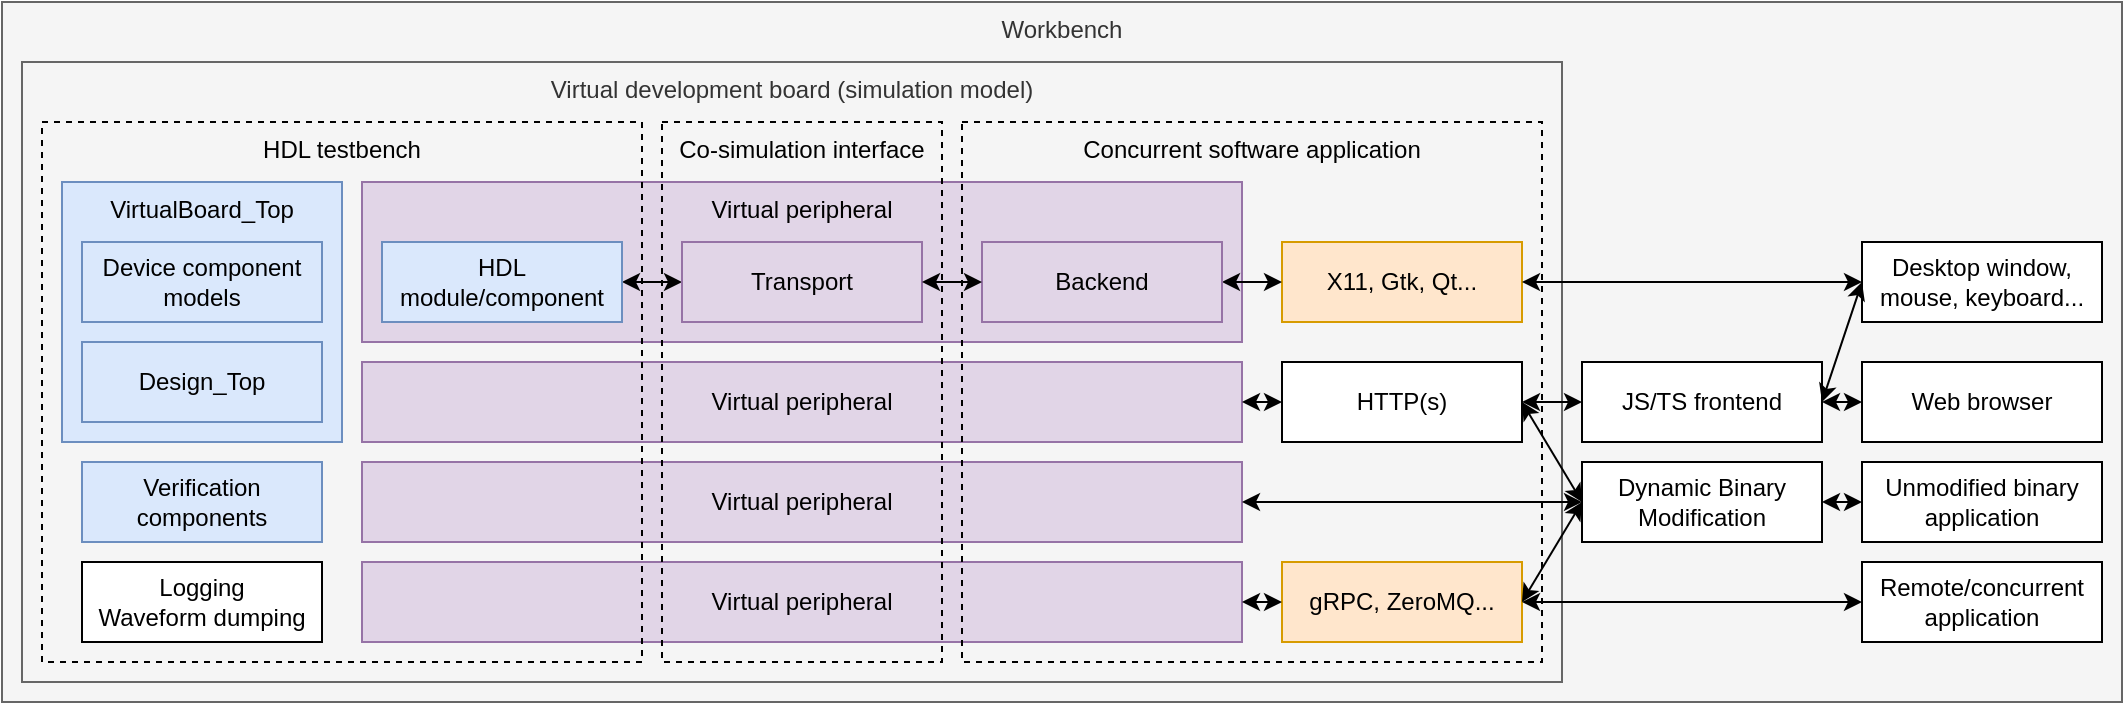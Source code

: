 <mxfile version="13.5.7" type="device"><diagram id="oqnpoD8kYhTn3gozZhe6" name="Page-1"><mxGraphModel dx="1185" dy="685" grid="1" gridSize="10" guides="1" tooltips="1" connect="1" arrows="1" fold="1" page="1" pageScale="1" pageWidth="3300" pageHeight="4681" math="0" shadow="0"><root><mxCell id="0"/><mxCell id="1" parent="0"/><mxCell id="05NkEbfnFQ9RnBVSK0y0-47" value="Workbench" style="rounded=0;whiteSpace=wrap;html=1;verticalAlign=top;fillColor=#f5f5f5;strokeColor=#666666;fontColor=#333333;" vertex="1" parent="1"><mxGeometry x="310" y="320" width="1060" height="350" as="geometry"/></mxCell><mxCell id="05NkEbfnFQ9RnBVSK0y0-17" value="Virtual development board (simulation model)" style="rounded=0;whiteSpace=wrap;html=1;verticalAlign=top;fillColor=#f5f5f5;strokeColor=#666666;fontColor=#333333;" vertex="1" parent="1"><mxGeometry x="320" y="350" width="770" height="310" as="geometry"/></mxCell><mxCell id="05NkEbfnFQ9RnBVSK0y0-8" value="Virtual peripheral" style="rounded=0;whiteSpace=wrap;html=1;verticalAlign=top;fillColor=#e1d5e7;strokeColor=#9673a6;" vertex="1" parent="1"><mxGeometry x="490" y="410" width="440" height="80" as="geometry"/></mxCell><mxCell id="05NkEbfnFQ9RnBVSK0y0-9" value="Virtual peripheral" style="rounded=0;whiteSpace=wrap;html=1;verticalAlign=middle;fillColor=#e1d5e7;strokeColor=#9673a6;" vertex="1" parent="1"><mxGeometry x="490" y="500" width="440" height="40" as="geometry"/></mxCell><mxCell id="05NkEbfnFQ9RnBVSK0y0-13" value="Virtual peripheral" style="rounded=0;whiteSpace=wrap;html=1;verticalAlign=middle;fillColor=#e1d5e7;strokeColor=#9673a6;" vertex="1" parent="1"><mxGeometry x="490" y="550" width="440" height="40" as="geometry"/></mxCell><mxCell id="05NkEbfnFQ9RnBVSK0y0-20" value="Dynamic Binary Modification" style="rounded=0;whiteSpace=wrap;html=1;verticalAlign=middle;" vertex="1" parent="1"><mxGeometry x="1100" y="550" width="120" height="40" as="geometry"/></mxCell><mxCell id="05NkEbfnFQ9RnBVSK0y0-21" value="HTTP(s)" style="rounded=0;whiteSpace=wrap;html=1;verticalAlign=middle;" vertex="1" parent="1"><mxGeometry x="950" y="500" width="120" height="40" as="geometry"/></mxCell><mxCell id="05NkEbfnFQ9RnBVSK0y0-22" value="JS/TS frontend" style="rounded=0;whiteSpace=wrap;html=1;verticalAlign=middle;" vertex="1" parent="1"><mxGeometry x="1100" y="500" width="120" height="40" as="geometry"/></mxCell><mxCell id="05NkEbfnFQ9RnBVSK0y0-23" value="X11, Gtk, Qt..." style="rounded=0;whiteSpace=wrap;html=1;verticalAlign=middle;fillColor=#ffe6cc;strokeColor=#d79b00;" vertex="1" parent="1"><mxGeometry x="950" y="440" width="120" height="40" as="geometry"/></mxCell><mxCell id="05NkEbfnFQ9RnBVSK0y0-24" value="Desktop window,&lt;br&gt;mouse, keyboard..." style="rounded=0;whiteSpace=wrap;html=1;verticalAlign=middle;" vertex="1" parent="1"><mxGeometry x="1240" y="440" width="120" height="40" as="geometry"/></mxCell><mxCell id="05NkEbfnFQ9RnBVSK0y0-25" value="Unmodified binary application" style="rounded=0;whiteSpace=wrap;html=1;verticalAlign=middle;" vertex="1" parent="1"><mxGeometry x="1240" y="550" width="120" height="40" as="geometry"/></mxCell><mxCell id="05NkEbfnFQ9RnBVSK0y0-26" value="Virtual peripheral" style="rounded=0;whiteSpace=wrap;html=1;verticalAlign=middle;fillColor=#e1d5e7;strokeColor=#9673a6;" vertex="1" parent="1"><mxGeometry x="490" y="600" width="440" height="40" as="geometry"/></mxCell><mxCell id="05NkEbfnFQ9RnBVSK0y0-27" value="gRPC, ZeroMQ..." style="rounded=0;whiteSpace=wrap;html=1;verticalAlign=middle;fillColor=#ffe6cc;strokeColor=#d79b00;" vertex="1" parent="1"><mxGeometry x="950" y="600" width="120" height="40" as="geometry"/></mxCell><mxCell id="05NkEbfnFQ9RnBVSK0y0-28" value="Remote/concurrent&lt;br&gt;application" style="rounded=0;whiteSpace=wrap;html=1;verticalAlign=middle;" vertex="1" parent="1"><mxGeometry x="1240" y="600" width="120" height="40" as="geometry"/></mxCell><mxCell id="05NkEbfnFQ9RnBVSK0y0-30" value="" style="endArrow=classic;startArrow=classic;html=1;entryX=0;entryY=0.5;entryDx=0;entryDy=0;exitX=1;exitY=0.5;exitDx=0;exitDy=0;fillColor=#ffe6cc;" edge="1" parent="1" target="05NkEbfnFQ9RnBVSK0y0-27"><mxGeometry width="50" height="50" relative="1" as="geometry"><mxPoint x="930" y="620" as="sourcePoint"/><mxPoint x="880" y="740" as="targetPoint"/></mxGeometry></mxCell><mxCell id="05NkEbfnFQ9RnBVSK0y0-31" value="" style="endArrow=classic;startArrow=classic;html=1;entryX=0;entryY=0.5;entryDx=0;entryDy=0;exitX=1;exitY=0.5;exitDx=0;exitDy=0;" edge="1" parent="1" source="05NkEbfnFQ9RnBVSK0y0-27" target="05NkEbfnFQ9RnBVSK0y0-28"><mxGeometry width="50" height="50" relative="1" as="geometry"><mxPoint x="940" y="630" as="sourcePoint"/><mxPoint x="1100" y="630" as="targetPoint"/></mxGeometry></mxCell><mxCell id="05NkEbfnFQ9RnBVSK0y0-32" value="" style="endArrow=classic;startArrow=classic;html=1;entryX=0;entryY=0.5;entryDx=0;entryDy=0;exitX=1;exitY=0.5;exitDx=0;exitDy=0;" edge="1" parent="1" source="05NkEbfnFQ9RnBVSK0y0-20" target="05NkEbfnFQ9RnBVSK0y0-25"><mxGeometry width="50" height="50" relative="1" as="geometry"><mxPoint x="1230" y="630" as="sourcePoint"/><mxPoint x="1250" y="630" as="targetPoint"/></mxGeometry></mxCell><mxCell id="05NkEbfnFQ9RnBVSK0y0-33" value="" style="endArrow=classic;startArrow=classic;html=1;entryX=0;entryY=0.5;entryDx=0;entryDy=0;exitX=1;exitY=0.5;exitDx=0;exitDy=0;" edge="1" parent="1" target="05NkEbfnFQ9RnBVSK0y0-20"><mxGeometry width="50" height="50" relative="1" as="geometry"><mxPoint x="930" y="570" as="sourcePoint"/><mxPoint x="1240" y="580" as="targetPoint"/></mxGeometry></mxCell><mxCell id="05NkEbfnFQ9RnBVSK0y0-34" value="" style="endArrow=classic;startArrow=classic;html=1;entryX=0;entryY=0.5;entryDx=0;entryDy=0;exitX=1;exitY=0.5;exitDx=0;exitDy=0;" edge="1" parent="1" source="05NkEbfnFQ9RnBVSK0y0-27" target="05NkEbfnFQ9RnBVSK0y0-20"><mxGeometry width="50" height="50" relative="1" as="geometry"><mxPoint x="940" y="580" as="sourcePoint"/><mxPoint x="1100" y="580" as="targetPoint"/></mxGeometry></mxCell><mxCell id="05NkEbfnFQ9RnBVSK0y0-35" value="" style="endArrow=classic;startArrow=classic;html=1;entryX=0;entryY=0.5;entryDx=0;entryDy=0;exitX=1;exitY=0.5;exitDx=0;exitDy=0;" edge="1" parent="1" source="05NkEbfnFQ9RnBVSK0y0-21" target="05NkEbfnFQ9RnBVSK0y0-22"><mxGeometry width="50" height="50" relative="1" as="geometry"><mxPoint x="1080" y="630" as="sourcePoint"/><mxPoint x="1100" y="580" as="targetPoint"/></mxGeometry></mxCell><mxCell id="05NkEbfnFQ9RnBVSK0y0-36" value="" style="endArrow=classic;startArrow=classic;html=1;entryX=0;entryY=0.5;entryDx=0;entryDy=0;exitX=1;exitY=0.5;exitDx=0;exitDy=0;" edge="1" parent="1" source="05NkEbfnFQ9RnBVSK0y0-21" target="05NkEbfnFQ9RnBVSK0y0-20"><mxGeometry width="50" height="50" relative="1" as="geometry"><mxPoint x="1080" y="530" as="sourcePoint"/><mxPoint x="1100" y="530" as="targetPoint"/></mxGeometry></mxCell><mxCell id="05NkEbfnFQ9RnBVSK0y0-37" value="" style="endArrow=classic;startArrow=classic;html=1;entryX=0;entryY=0.5;entryDx=0;entryDy=0;exitX=1;exitY=0.5;exitDx=0;exitDy=0;" edge="1" parent="1" source="05NkEbfnFQ9RnBVSK0y0-23" target="05NkEbfnFQ9RnBVSK0y0-24"><mxGeometry width="50" height="50" relative="1" as="geometry"><mxPoint x="1080" y="530" as="sourcePoint"/><mxPoint x="1100" y="580" as="targetPoint"/></mxGeometry></mxCell><mxCell id="05NkEbfnFQ9RnBVSK0y0-38" value="" style="endArrow=classic;startArrow=classic;html=1;exitX=1;exitY=0.5;exitDx=0;exitDy=0;entryX=0;entryY=0.5;entryDx=0;entryDy=0;" edge="1" parent="1" source="05NkEbfnFQ9RnBVSK0y0-7" target="05NkEbfnFQ9RnBVSK0y0-23"><mxGeometry width="50" height="50" relative="1" as="geometry"><mxPoint x="1080" y="460" as="sourcePoint"/><mxPoint x="950" y="370" as="targetPoint"/></mxGeometry></mxCell><mxCell id="05NkEbfnFQ9RnBVSK0y0-39" value="" style="endArrow=classic;startArrow=classic;html=1;exitX=1;exitY=0.5;exitDx=0;exitDy=0;entryX=0;entryY=0.5;entryDx=0;entryDy=0;" edge="1" parent="1" target="05NkEbfnFQ9RnBVSK0y0-21"><mxGeometry width="50" height="50" relative="1" as="geometry"><mxPoint x="930" y="520" as="sourcePoint"/><mxPoint x="960" y="460" as="targetPoint"/></mxGeometry></mxCell><mxCell id="05NkEbfnFQ9RnBVSK0y0-40" value="Web browser" style="rounded=0;whiteSpace=wrap;html=1;verticalAlign=middle;" vertex="1" parent="1"><mxGeometry x="1240" y="500" width="120" height="40" as="geometry"/></mxCell><mxCell id="05NkEbfnFQ9RnBVSK0y0-41" value="" style="endArrow=classic;startArrow=classic;html=1;entryX=0;entryY=0.5;entryDx=0;entryDy=0;exitX=1;exitY=0.5;exitDx=0;exitDy=0;" edge="1" parent="1" source="05NkEbfnFQ9RnBVSK0y0-22" target="05NkEbfnFQ9RnBVSK0y0-40"><mxGeometry width="50" height="50" relative="1" as="geometry"><mxPoint x="1090" y="460" as="sourcePoint"/><mxPoint x="1250" y="460" as="targetPoint"/></mxGeometry></mxCell><mxCell id="05NkEbfnFQ9RnBVSK0y0-42" value="" style="endArrow=classic;startArrow=classic;html=1;entryX=0;entryY=0.5;entryDx=0;entryDy=0;exitX=1;exitY=0.5;exitDx=0;exitDy=0;" edge="1" parent="1" source="05NkEbfnFQ9RnBVSK0y0-22" target="05NkEbfnFQ9RnBVSK0y0-24"><mxGeometry width="50" height="50" relative="1" as="geometry"><mxPoint x="1230" y="530" as="sourcePoint"/><mxPoint x="1250" y="530" as="targetPoint"/></mxGeometry></mxCell><mxCell id="05NkEbfnFQ9RnBVSK0y0-19" value="Concurrent software application" style="rounded=0;whiteSpace=wrap;html=1;verticalAlign=top;fillColor=none;dashed=1;" vertex="1" parent="1"><mxGeometry x="790" y="380" width="290" height="270" as="geometry"/></mxCell><mxCell id="05NkEbfnFQ9RnBVSK0y0-4" value="HDL testbench" style="rounded=0;whiteSpace=wrap;html=1;verticalAlign=top;dashed=1;fillColor=none;" vertex="1" parent="1"><mxGeometry x="330" y="380" width="300" height="270" as="geometry"/></mxCell><mxCell id="05NkEbfnFQ9RnBVSK0y0-44" value="" style="endArrow=classic;startArrow=classic;html=1;entryX=0;entryY=0.5;entryDx=0;entryDy=0;exitX=1;exitY=0.5;exitDx=0;exitDy=0;fillColor=#e1d5e7;" edge="1" parent="1" source="05NkEbfnFQ9RnBVSK0y0-5" target="05NkEbfnFQ9RnBVSK0y0-6"><mxGeometry width="50" height="50" relative="1" as="geometry"><mxPoint x="500" y="290" as="sourcePoint"/><mxPoint x="750" y="250" as="targetPoint"/></mxGeometry></mxCell><mxCell id="05NkEbfnFQ9RnBVSK0y0-18" value="Co-simulation interface" style="rounded=0;whiteSpace=wrap;html=1;verticalAlign=top;fillColor=none;dashed=1;" vertex="1" parent="1"><mxGeometry x="640" y="380" width="140" height="270" as="geometry"/></mxCell><mxCell id="05NkEbfnFQ9RnBVSK0y0-6" value="Transport" style="rounded=0;whiteSpace=wrap;html=1;fillColor=#e1d5e7;strokeColor=#9673a6;" vertex="1" parent="1"><mxGeometry x="650" y="440" width="120" height="40" as="geometry"/></mxCell><mxCell id="05NkEbfnFQ9RnBVSK0y0-5" value="HDL&lt;br&gt;module/component" style="rounded=0;whiteSpace=wrap;html=1;fillColor=#dae8fc;strokeColor=#6c8ebf;" vertex="1" parent="1"><mxGeometry x="500" y="440" width="120" height="40" as="geometry"/></mxCell><mxCell id="05NkEbfnFQ9RnBVSK0y0-7" value="Backend" style="rounded=0;whiteSpace=wrap;html=1;fillColor=#e1d5e7;strokeColor=#9673a6;" vertex="1" parent="1"><mxGeometry x="800" y="440" width="120" height="40" as="geometry"/></mxCell><mxCell id="05NkEbfnFQ9RnBVSK0y0-45" value="" style="endArrow=classic;startArrow=classic;html=1;entryX=0;entryY=0.5;entryDx=0;entryDy=0;exitX=1;exitY=0.5;exitDx=0;exitDy=0;fillColor=#e1d5e7;" edge="1" parent="1" source="05NkEbfnFQ9RnBVSK0y0-6" target="05NkEbfnFQ9RnBVSK0y0-7"><mxGeometry width="50" height="50" relative="1" as="geometry"><mxPoint x="800" y="310" as="sourcePoint"/><mxPoint x="660" y="470" as="targetPoint"/></mxGeometry></mxCell><mxCell id="05NkEbfnFQ9RnBVSK0y0-3" value="VirtualBoard_Top" style="rounded=0;whiteSpace=wrap;html=1;verticalAlign=top;fillColor=#dae8fc;strokeColor=#6c8ebf;" vertex="1" parent="1"><mxGeometry x="340" y="410" width="140" height="130" as="geometry"/></mxCell><mxCell id="05NkEbfnFQ9RnBVSK0y0-1" value="Design_Top" style="rounded=0;whiteSpace=wrap;html=1;fillColor=#dae8fc;strokeColor=#6c8ebf;" vertex="1" parent="1"><mxGeometry x="350" y="490" width="120" height="40" as="geometry"/></mxCell><mxCell id="05NkEbfnFQ9RnBVSK0y0-2" value="Device component&lt;br&gt;models" style="rounded=0;whiteSpace=wrap;html=1;fillColor=#dae8fc;strokeColor=#6c8ebf;" vertex="1" parent="1"><mxGeometry x="350" y="440" width="120" height="40" as="geometry"/></mxCell><mxCell id="05NkEbfnFQ9RnBVSK0y0-43" value="Verification components" style="rounded=0;whiteSpace=wrap;html=1;fillColor=#dae8fc;strokeColor=#6c8ebf;" vertex="1" parent="1"><mxGeometry x="350" y="550" width="120" height="40" as="geometry"/></mxCell><mxCell id="05NkEbfnFQ9RnBVSK0y0-46" value="Logging&lt;br&gt;Waveform dumping" style="rounded=0;whiteSpace=wrap;html=1;" vertex="1" parent="1"><mxGeometry x="350" y="600" width="120" height="40" as="geometry"/></mxCell></root></mxGraphModel></diagram></mxfile>